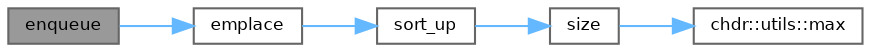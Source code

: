 digraph "enqueue"
{
 // LATEX_PDF_SIZE
  bgcolor="transparent";
  edge [fontname=Helvetica,fontsize=8,labelfontname=Helvetica,labelfontsize=8];
  node [fontname=Helvetica,fontsize=8,shape=box,height=0.2,width=0.4];
  rankdir="LR";
  Node1 [id="Node000001",label="enqueue",height=0.2,width=0.4,color="gray40", fillcolor="grey60", style="filled", fontcolor="black",tooltip="Adds a new element to the heap container using perfect forwarding."];
  Node1 -> Node2 [id="edge1_Node000001_Node000002",color="steelblue1",style="solid",tooltip=" "];
  Node2 [id="Node000002",label="emplace",height=0.2,width=0.4,color="grey40", fillcolor="white", style="filled",URL="$d3/d61/classchdr_1_1heap_add55c8b8d3e3d6419e57210d3313fd09.html#add55c8b8d3e3d6419e57210d3313fd09",tooltip="Adds a new element to the heap container using perfect forwarding."];
  Node2 -> Node3 [id="edge2_Node000002_Node000003",color="steelblue1",style="solid",tooltip=" "];
  Node3 [id="Node000003",label="sort_up",height=0.2,width=0.4,color="grey40", fillcolor="white", style="filled",URL="$d3/d61/classchdr_1_1heap_ab3bf20f6c00b1d3c85593ed5a5c4c3a1.html#ab3bf20f6c00b1d3c85593ed5a5c4c3a1",tooltip="Adjusts the position of an item in the heap by moving it upwards towards the root."];
  Node3 -> Node4 [id="edge3_Node000003_Node000004",color="steelblue1",style="solid",tooltip=" "];
  Node4 [id="Node000004",label="size",height=0.2,width=0.4,color="grey40", fillcolor="white", style="filled",URL="$d3/d61/classchdr_1_1heap_a3caedb145a667c26028740417dcf32c3.html#a3caedb145a667c26028740417dcf32c3",tooltip="Retrieves the number of elements currently stored in the heap."];
  Node4 -> Node5 [id="edge4_Node000004_Node000005",color="steelblue1",style="solid",tooltip=" "];
  Node5 [id="Node000005",label="chdr::utils::max",height=0.2,width=0.4,color="grey40", fillcolor="white", style="filled",URL="$d2/dcb/structchdr_1_1utils_a05e8953d59fd314cf105f52b0c1272dd.html#a05e8953d59fd314cf105f52b0c1272dd",tooltip="Determines the maximum of two comparable values."];
}
